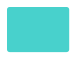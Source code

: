 @startuml

skinparam ClassBackgroundColor #MediumTurquoise
skinparam ClassFontColor #MediumTurquoise
skinparam ClassBorderColor #MediumTurquoise

skinparam ClassStereotypeFontSize 0
skinparam CircledCharacterFontSize 0
skinparam CircledCharacterRadius 0
skinparam ClassBorderThickness 0
skinparam Shadowing false

class Dummy

@enduml